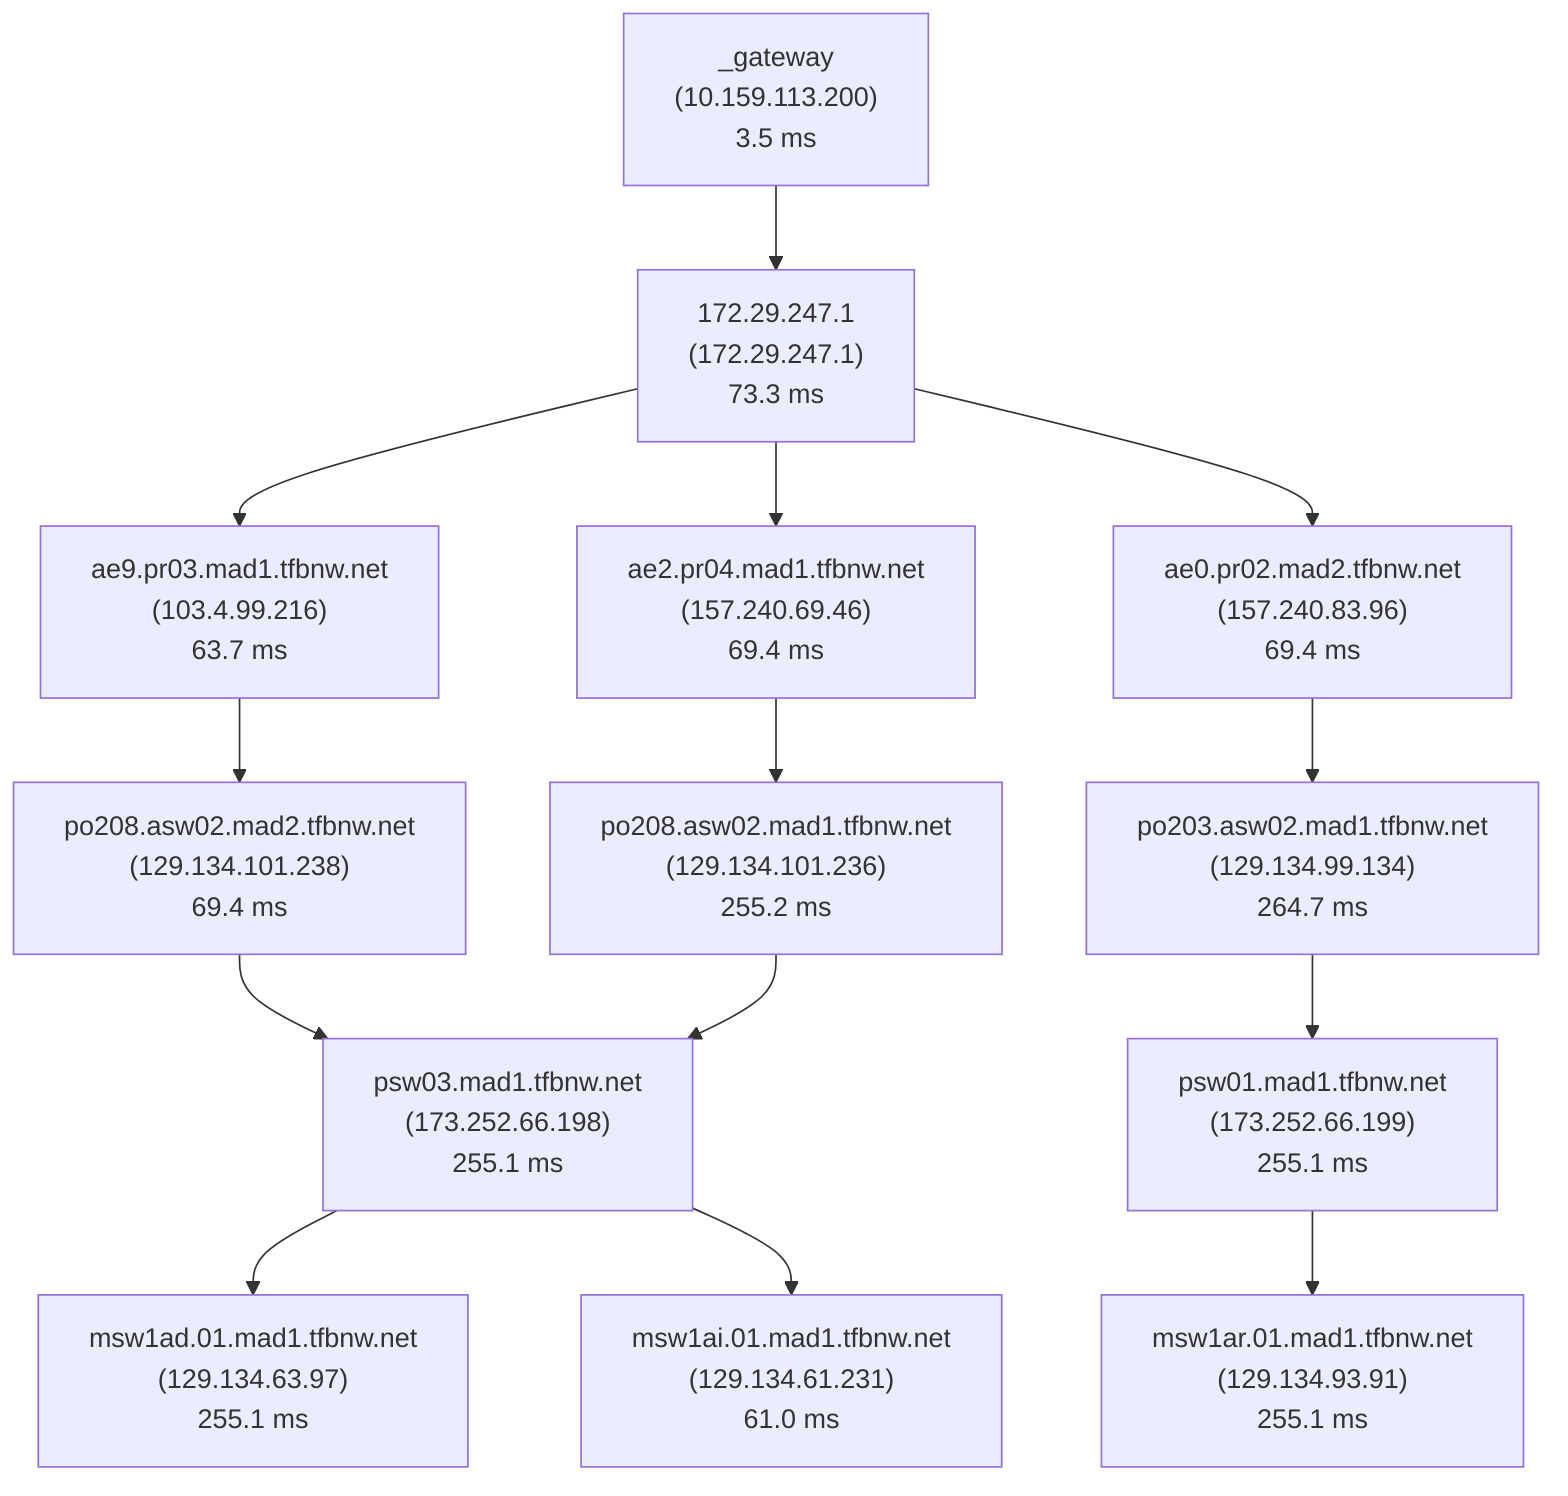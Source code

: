 flowchart TD
    A1["_gateway<br>(10.159.113.200)<br>3.5 ms"]
    A3["172.29.247.1<br>(172.29.247.1)<br>73.3 ms"]

    A6a["ae9.pr03.mad1.tfbnw.net<br>(103.4.99.216)<br>63.7 ms"]
    A6b["ae0.pr02.mad2.tfbnw.net<br>(157.240.83.96)<br>69.4 ms"]
    A6c["ae2.pr04.mad1.tfbnw.net<br>(157.240.69.46)<br>69.4 ms"]

    A7a["po208.asw02.mad2.tfbnw.net<br>(129.134.101.238)<br>69.4 ms"]
    A7b["po203.asw02.mad1.tfbnw.net<br>(129.134.99.134)<br>264.7 ms"]
    A7c["po208.asw02.mad1.tfbnw.net<br>(129.134.101.236)<br>255.2 ms"]

    A8a["psw03.mad1.tfbnw.net<br>(173.252.66.198)<br>255.1 ms"]
    A8b["psw01.mad1.tfbnw.net<br>(173.252.66.199)<br>255.1 ms"]

    A9a["msw1ad.01.mad1.tfbnw.net<br>(129.134.63.97)<br>255.1 ms"]
    A9b["msw1ar.01.mad1.tfbnw.net<br>(129.134.93.91)<br>255.1 ms"]
    A9c["msw1ai.01.mad1.tfbnw.net<br>(129.134.61.231)<br>61.0 ms"]

    %% Hops with direct connections
    A1 --> A3

    %% Parallel routes on hop 6
    A3 --> A6a
    A3 --> A6b
    A3 --> A6c

    %% Parallel routes on hop 7
    A6a --> A7a
    A6b --> A7b
    A6c --> A7c

    %% Parallel routes on hop 8
    A7a --> A8a
    A7b --> A8b
    A7c --> A8a

    %% Parallel routes on hop 9
    A8a --> A9a
    A8b --> A9b
    A8a --> A9c